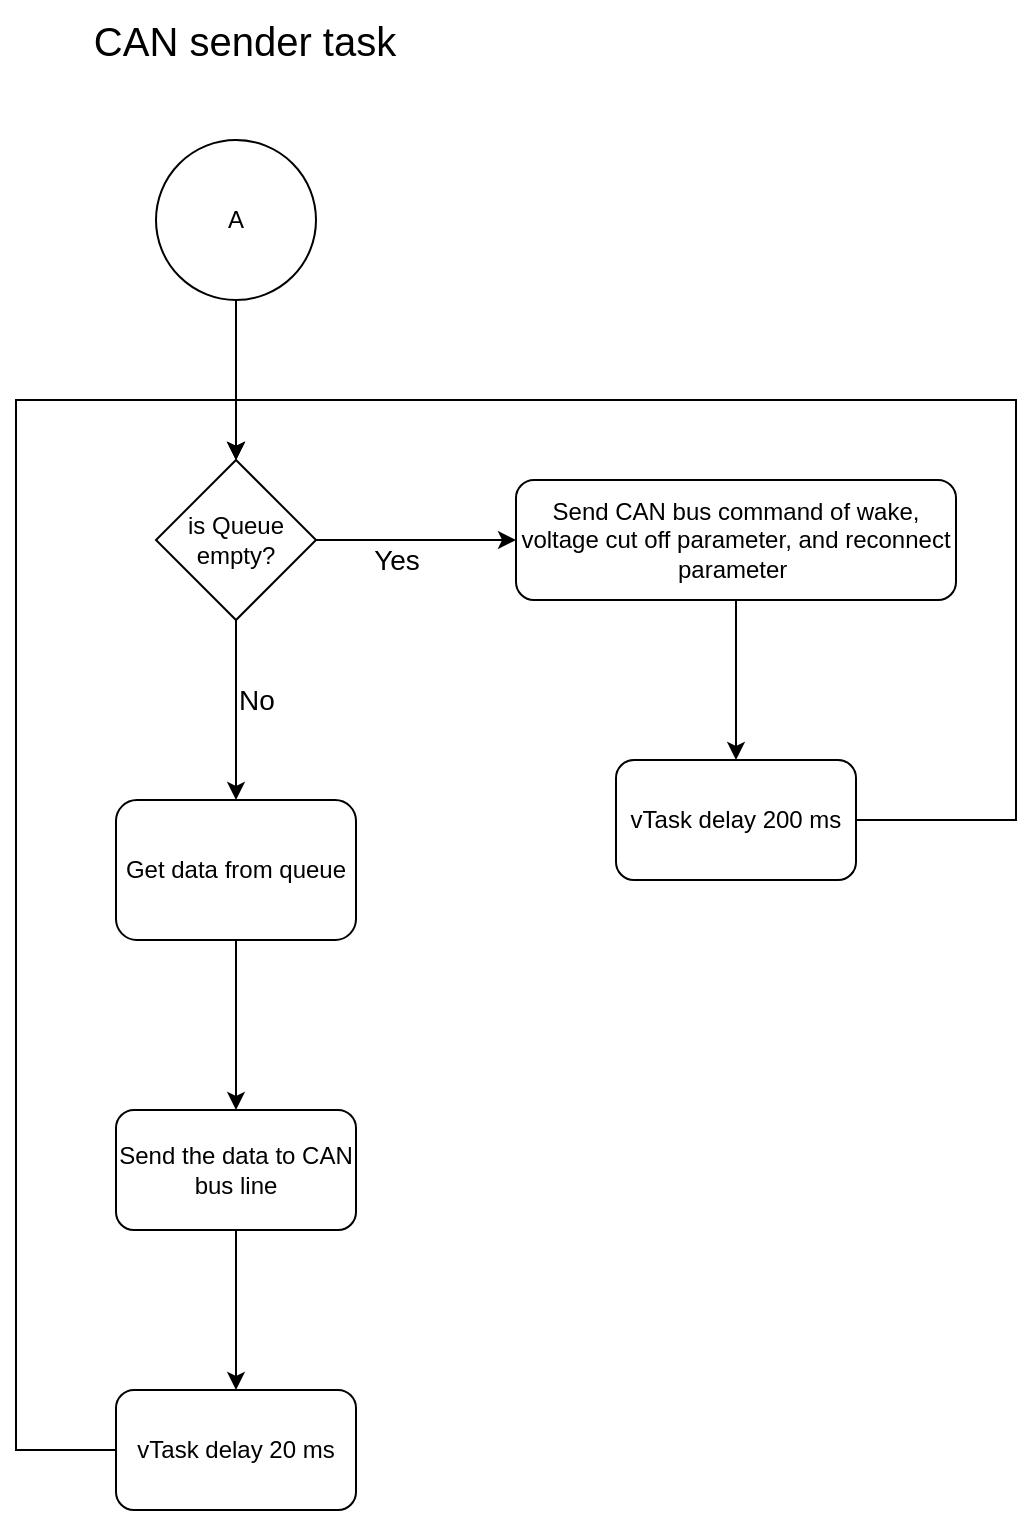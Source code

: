 <mxfile version="21.5.0" type="github">
  <diagram id="C5RBs43oDa-KdzZeNtuy" name="Page-1">
    <mxGraphModel dx="1434" dy="796" grid="1" gridSize="10" guides="1" tooltips="1" connect="1" arrows="1" fold="1" page="1" pageScale="1" pageWidth="827" pageHeight="1169" math="0" shadow="0">
      <root>
        <mxCell id="WIyWlLk6GJQsqaUBKTNV-0" />
        <mxCell id="WIyWlLk6GJQsqaUBKTNV-1" parent="WIyWlLk6GJQsqaUBKTNV-0" />
        <mxCell id="hukSK6vWABe0xQTqwh1R-0" value="&lt;font style=&quot;font-size: 20px;&quot;&gt;CAN sender task&lt;/font&gt;" style="text;html=1;align=center;verticalAlign=middle;resizable=0;points=[];autosize=1;strokeColor=none;fillColor=none;" parent="WIyWlLk6GJQsqaUBKTNV-1" vertex="1">
          <mxGeometry x="329" y="20" width="170" height="40" as="geometry" />
        </mxCell>
        <mxCell id="hukSK6vWABe0xQTqwh1R-3" value="" style="edgeStyle=orthogonalEdgeStyle;rounded=0;orthogonalLoop=1;jettySize=auto;html=1;" parent="WIyWlLk6GJQsqaUBKTNV-1" source="hukSK6vWABe0xQTqwh1R-1" target="hukSK6vWABe0xQTqwh1R-2" edge="1">
          <mxGeometry relative="1" as="geometry" />
        </mxCell>
        <mxCell id="hukSK6vWABe0xQTqwh1R-1" value="A" style="ellipse;whiteSpace=wrap;html=1;aspect=fixed;" parent="WIyWlLk6GJQsqaUBKTNV-1" vertex="1">
          <mxGeometry x="370" y="90" width="80" height="80" as="geometry" />
        </mxCell>
        <mxCell id="hukSK6vWABe0xQTqwh1R-7" value="" style="edgeStyle=orthogonalEdgeStyle;rounded=0;orthogonalLoop=1;jettySize=auto;html=1;" parent="WIyWlLk6GJQsqaUBKTNV-1" source="hukSK6vWABe0xQTqwh1R-2" target="hukSK6vWABe0xQTqwh1R-6" edge="1">
          <mxGeometry relative="1" as="geometry" />
        </mxCell>
        <mxCell id="hukSK6vWABe0xQTqwh1R-11" value="No" style="edgeLabel;html=1;align=center;verticalAlign=middle;resizable=0;points=[];fontSize=14;" parent="hukSK6vWABe0xQTqwh1R-7" vertex="1" connectable="0">
          <mxGeometry x="-0.244" relative="1" as="geometry">
            <mxPoint x="10" y="6" as="offset" />
          </mxGeometry>
        </mxCell>
        <mxCell id="hukSK6vWABe0xQTqwh1R-9" value="" style="edgeStyle=orthogonalEdgeStyle;rounded=0;orthogonalLoop=1;jettySize=auto;html=1;" parent="WIyWlLk6GJQsqaUBKTNV-1" source="hukSK6vWABe0xQTqwh1R-2" target="hukSK6vWABe0xQTqwh1R-8" edge="1">
          <mxGeometry relative="1" as="geometry" />
        </mxCell>
        <mxCell id="hukSK6vWABe0xQTqwh1R-10" value="Yes" style="edgeLabel;html=1;align=center;verticalAlign=middle;resizable=0;points=[];fontSize=14;" parent="hukSK6vWABe0xQTqwh1R-9" vertex="1" connectable="0">
          <mxGeometry x="0.24" relative="1" as="geometry">
            <mxPoint x="-22" y="10" as="offset" />
          </mxGeometry>
        </mxCell>
        <mxCell id="hukSK6vWABe0xQTqwh1R-2" value="is Queue empty?" style="rhombus;whiteSpace=wrap;html=1;" parent="WIyWlLk6GJQsqaUBKTNV-1" vertex="1">
          <mxGeometry x="370" y="250" width="80" height="80" as="geometry" />
        </mxCell>
        <mxCell id="hukSK6vWABe0xQTqwh1R-13" value="" style="edgeStyle=orthogonalEdgeStyle;rounded=0;orthogonalLoop=1;jettySize=auto;html=1;" parent="WIyWlLk6GJQsqaUBKTNV-1" source="hukSK6vWABe0xQTqwh1R-6" target="hukSK6vWABe0xQTqwh1R-12" edge="1">
          <mxGeometry relative="1" as="geometry" />
        </mxCell>
        <mxCell id="hukSK6vWABe0xQTqwh1R-6" value="Get data from queue" style="rounded=1;whiteSpace=wrap;html=1;" parent="WIyWlLk6GJQsqaUBKTNV-1" vertex="1">
          <mxGeometry x="350" y="420" width="120" height="70" as="geometry" />
        </mxCell>
        <mxCell id="hukSK6vWABe0xQTqwh1R-17" value="" style="edgeStyle=orthogonalEdgeStyle;rounded=0;orthogonalLoop=1;jettySize=auto;html=1;" parent="WIyWlLk6GJQsqaUBKTNV-1" source="hukSK6vWABe0xQTqwh1R-8" target="hukSK6vWABe0xQTqwh1R-16" edge="1">
          <mxGeometry relative="1" as="geometry" />
        </mxCell>
        <mxCell id="hukSK6vWABe0xQTqwh1R-8" value="Send CAN bus command of wake, voltage cut off parameter, and reconnect parameter&amp;nbsp;" style="rounded=1;whiteSpace=wrap;html=1;" parent="WIyWlLk6GJQsqaUBKTNV-1" vertex="1">
          <mxGeometry x="550" y="260" width="220" height="60" as="geometry" />
        </mxCell>
        <mxCell id="hukSK6vWABe0xQTqwh1R-15" value="" style="edgeStyle=orthogonalEdgeStyle;rounded=0;orthogonalLoop=1;jettySize=auto;html=1;" parent="WIyWlLk6GJQsqaUBKTNV-1" source="hukSK6vWABe0xQTqwh1R-12" target="hukSK6vWABe0xQTqwh1R-14" edge="1">
          <mxGeometry relative="1" as="geometry" />
        </mxCell>
        <mxCell id="hukSK6vWABe0xQTqwh1R-12" value="Send the data to CAN bus line" style="whiteSpace=wrap;html=1;rounded=1;" parent="WIyWlLk6GJQsqaUBKTNV-1" vertex="1">
          <mxGeometry x="350" y="575" width="120" height="60" as="geometry" />
        </mxCell>
        <mxCell id="hj6cEwNjDo0QO8gdmhxA-0" style="edgeStyle=orthogonalEdgeStyle;rounded=0;orthogonalLoop=1;jettySize=auto;html=1;entryX=0.5;entryY=0;entryDx=0;entryDy=0;" edge="1" parent="WIyWlLk6GJQsqaUBKTNV-1" source="hukSK6vWABe0xQTqwh1R-14" target="hukSK6vWABe0xQTqwh1R-2">
          <mxGeometry relative="1" as="geometry">
            <Array as="points">
              <mxPoint x="300" y="745" />
              <mxPoint x="300" y="220" />
              <mxPoint x="410" y="220" />
            </Array>
          </mxGeometry>
        </mxCell>
        <mxCell id="hukSK6vWABe0xQTqwh1R-14" value="vTask delay 20 ms" style="rounded=1;whiteSpace=wrap;html=1;" parent="WIyWlLk6GJQsqaUBKTNV-1" vertex="1">
          <mxGeometry x="350" y="715" width="120" height="60" as="geometry" />
        </mxCell>
        <mxCell id="hj6cEwNjDo0QO8gdmhxA-1" style="edgeStyle=orthogonalEdgeStyle;rounded=0;orthogonalLoop=1;jettySize=auto;html=1;entryX=0.5;entryY=0;entryDx=0;entryDy=0;" edge="1" parent="WIyWlLk6GJQsqaUBKTNV-1" source="hukSK6vWABe0xQTqwh1R-16" target="hukSK6vWABe0xQTqwh1R-2">
          <mxGeometry relative="1" as="geometry">
            <Array as="points">
              <mxPoint x="800" y="430" />
              <mxPoint x="800" y="220" />
              <mxPoint x="410" y="220" />
            </Array>
          </mxGeometry>
        </mxCell>
        <mxCell id="hukSK6vWABe0xQTqwh1R-16" value="vTask delay 200 ms" style="rounded=1;whiteSpace=wrap;html=1;" parent="WIyWlLk6GJQsqaUBKTNV-1" vertex="1">
          <mxGeometry x="600" y="400" width="120" height="60" as="geometry" />
        </mxCell>
      </root>
    </mxGraphModel>
  </diagram>
</mxfile>
